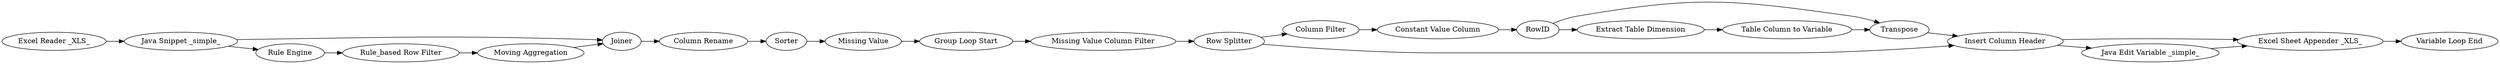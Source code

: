 digraph {
	7 -> 19
	16 -> 11
	14 -> 16
	3 -> 2
	8 -> 9
	15 -> 18
	24 -> 14
	25 -> 24
	4 -> 6
	2 -> 4
	10 -> 23
	23 -> 15
	3 -> 7
	18 -> 25
	11 -> 17
	21 -> 20
	17 -> 21
	1 -> 3
	19 -> 8
	15 -> 17
	9 -> 10
	6 -> 7
	24 -> 11
	22 -> 21
	17 -> 22
	7 [label=Joiner]
	9 [label="Missing Value"]
	18 [label="Column Filter"]
	21 [label="Excel Sheet Appender _XLS_"]
	8 [label=Sorter]
	17 [label="Insert Column Header"]
	3 [label="Java Snippet _simple_"]
	19 [label="Column Rename"]
	24 [label=RowID]
	6 [label="Moving Aggregation"]
	15 [label="Row Splitter"]
	25 [label="Constant Value Column"]
	10 [label="Group Loop Start"]
	16 [label="Table Column to Variable"]
	1 [label="Excel Reader _XLS_"]
	22 [label="Java Edit Variable _simple_"]
	23 [label="Missing Value Column Filter"]
	4 [label="Rule_based Row Filter"]
	11 [label=Transpose]
	14 [label="Extract Table Dimension"]
	20 [label="Variable Loop End"]
	2 [label="Rule Engine"]
	rankdir=LR
}
